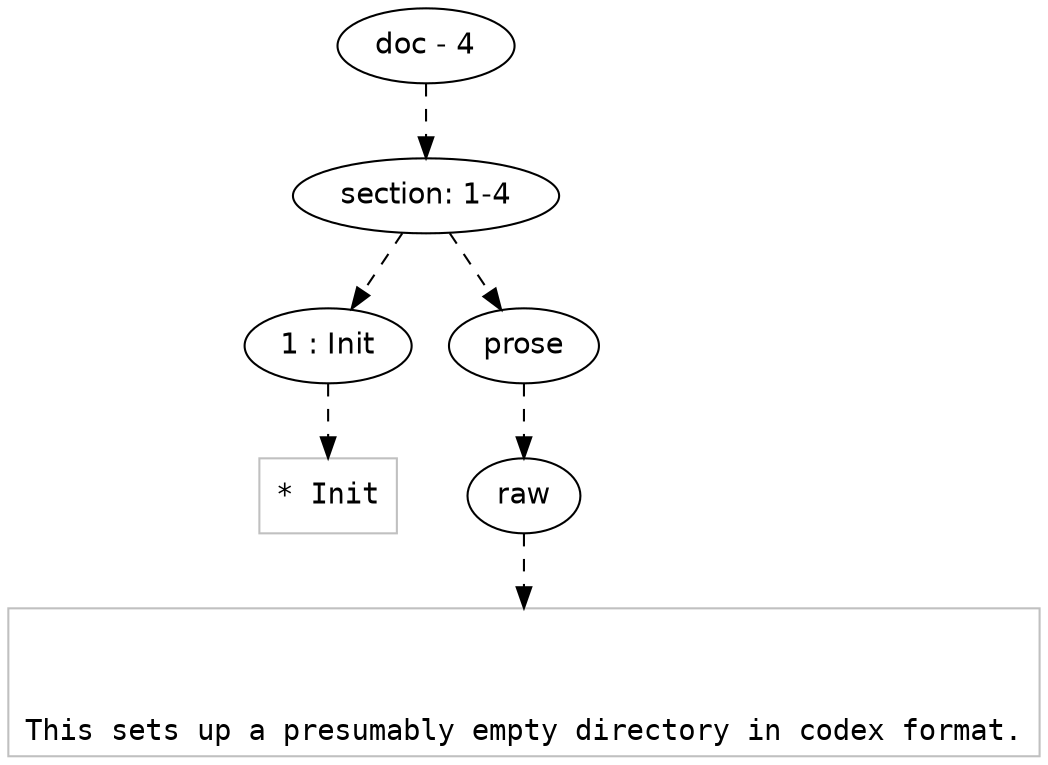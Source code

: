 digraph lpegNode {

node [fontname=Helvetica]
edge [style=dashed]

doc_0 [label="doc - 4"]


doc_0 -> { section_1}
{rank=same; section_1}

section_1 [label="section: 1-4"]


// END RANK doc_0

section_1 -> { header_2 prose_3}
{rank=same; header_2 prose_3}

header_2 [label="1 : Init"]

prose_3 [label="prose"]


// END RANK section_1

header_2 -> leaf_4
leaf_4  [color=Gray,shape=rectangle,fontname=Inconsolata,label="* Init"]
// END RANK header_2

prose_3 -> { raw_5}
{rank=same; raw_5}

raw_5 [label="raw"]


// END RANK prose_3

raw_5 -> leaf_6
leaf_6  [color=Gray,shape=rectangle,fontname=Inconsolata,label="


This sets up a presumably empty directory in codex format."]
// END RANK raw_5


}

